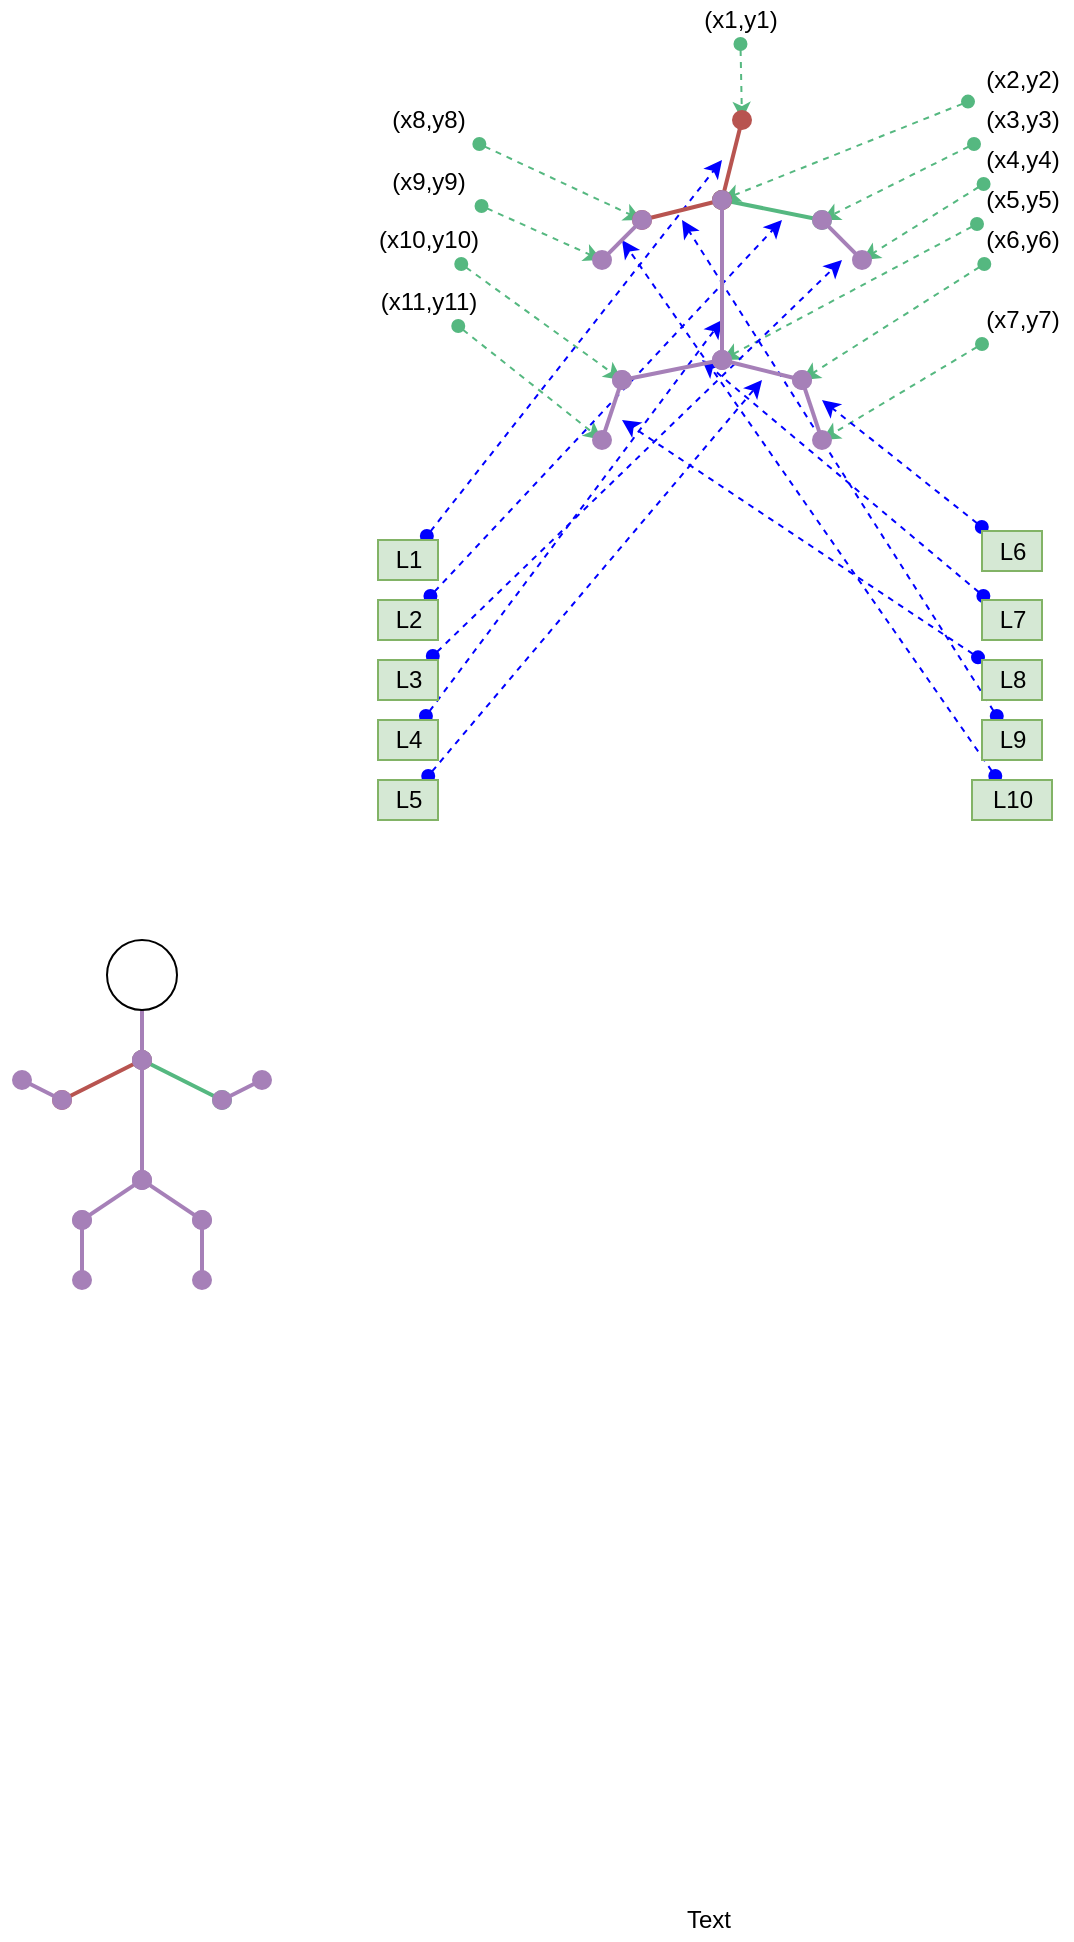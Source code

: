 <mxfile version="13.6.5">
    <diagram id="3Mlo2eFPYSynK22PyFky" name="Page-1">
        <mxGraphModel dx="1326" dy="609" grid="1" gridSize="10" guides="1" tooltips="1" connect="1" arrows="1" fold="1" page="1" pageScale="1" pageWidth="827" pageHeight="1169" math="0" shadow="0">
            <root>
                <mxCell id="0"/>
                <mxCell id="1" parent="0"/>
                <mxCell id="6qmOmNayFVmGzbX6OEdd-30" style="edgeStyle=none;rounded=0;orthogonalLoop=1;jettySize=auto;html=1;dashed=1;startArrow=oval;startFill=1;sourcePerimeterSpacing=2;endArrow=classic;endFill=1;targetPerimeterSpacing=2;strokeColor=#55B880;strokeWidth=1;" parent="1" source="6qmOmNayFVmGzbX6OEdd-15" edge="1">
                    <mxGeometry relative="1" as="geometry">
                        <mxPoint x="390" y="190" as="targetPoint"/>
                    </mxGeometry>
                </mxCell>
                <mxCell id="6qmOmNayFVmGzbX6OEdd-15" value="(x1,y1)" style="text;html=1;align=center;verticalAlign=middle;resizable=0;points=[];autosize=1;" parent="1" vertex="1">
                    <mxGeometry x="364" y="130" width="50" height="20" as="geometry"/>
                </mxCell>
                <mxCell id="6qmOmNayFVmGzbX6OEdd-37" style="edgeStyle=none;rounded=0;orthogonalLoop=1;jettySize=auto;html=1;dashed=1;startArrow=oval;startFill=1;sourcePerimeterSpacing=2;endArrow=classic;endFill=1;targetPerimeterSpacing=2;strokeColor=#55B880;strokeWidth=1;" parent="1" source="6qmOmNayFVmGzbX6OEdd-26" edge="1">
                    <mxGeometry relative="1" as="geometry">
                        <mxPoint x="330" y="320" as="targetPoint"/>
                    </mxGeometry>
                </mxCell>
                <mxCell id="6qmOmNayFVmGzbX6OEdd-26" value="(x10,y10)" style="text;html=1;align=center;verticalAlign=middle;resizable=0;points=[];autosize=1;" parent="1" vertex="1">
                    <mxGeometry x="198" y="240" width="70" height="20" as="geometry"/>
                </mxCell>
                <mxCell id="6qmOmNayFVmGzbX6OEdd-25" style="edgeStyle=none;rounded=0;orthogonalLoop=1;jettySize=auto;html=1;startArrow=oval;startFill=1;sourcePerimeterSpacing=2;endArrow=classic;endFill=1;targetPerimeterSpacing=2;strokeColor=#55B880;strokeWidth=1;dashed=1;" parent="1" source="6qmOmNayFVmGzbX6OEdd-16" edge="1">
                    <mxGeometry relative="1" as="geometry">
                        <mxPoint x="380" y="230" as="targetPoint"/>
                    </mxGeometry>
                </mxCell>
                <mxCell id="6qmOmNayFVmGzbX6OEdd-16" value="(x2,y2)" style="text;html=1;align=center;verticalAlign=middle;resizable=0;points=[];autosize=1;" parent="1" vertex="1">
                    <mxGeometry x="505" y="160" width="50" height="20" as="geometry"/>
                </mxCell>
                <mxCell id="6qmOmNayFVmGzbX6OEdd-28" style="edgeStyle=none;rounded=0;orthogonalLoop=1;jettySize=auto;html=1;dashed=1;startArrow=oval;startFill=1;sourcePerimeterSpacing=2;endArrow=classic;endFill=1;targetPerimeterSpacing=2;strokeColor=#55B880;strokeWidth=1;" parent="1" source="6qmOmNayFVmGzbX6OEdd-17" edge="1">
                    <mxGeometry relative="1" as="geometry">
                        <mxPoint x="430" y="240" as="targetPoint"/>
                    </mxGeometry>
                </mxCell>
                <mxCell id="6qmOmNayFVmGzbX6OEdd-17" value="(x3,y3)" style="text;html=1;align=center;verticalAlign=middle;resizable=0;points=[];autosize=1;" parent="1" vertex="1">
                    <mxGeometry x="505" y="180" width="50" height="20" as="geometry"/>
                </mxCell>
                <mxCell id="6qmOmNayFVmGzbX6OEdd-29" style="edgeStyle=none;rounded=0;orthogonalLoop=1;jettySize=auto;html=1;dashed=1;startArrow=oval;startFill=1;sourcePerimeterSpacing=2;endArrow=classic;endFill=1;targetPerimeterSpacing=2;strokeColor=#55B880;strokeWidth=1;" parent="1" source="6qmOmNayFVmGzbX6OEdd-18" edge="1">
                    <mxGeometry relative="1" as="geometry">
                        <mxPoint x="450" y="260" as="targetPoint"/>
                    </mxGeometry>
                </mxCell>
                <mxCell id="6qmOmNayFVmGzbX6OEdd-18" value="(x4,y4)" style="text;html=1;align=center;verticalAlign=middle;resizable=0;points=[];autosize=1;" parent="1" vertex="1">
                    <mxGeometry x="505" y="200" width="50" height="20" as="geometry"/>
                </mxCell>
                <mxCell id="6qmOmNayFVmGzbX6OEdd-31" style="edgeStyle=none;rounded=0;orthogonalLoop=1;jettySize=auto;html=1;dashed=1;startArrow=oval;startFill=1;sourcePerimeterSpacing=2;endArrow=classic;endFill=1;targetPerimeterSpacing=2;strokeColor=#55B880;strokeWidth=1;" parent="1" source="6qmOmNayFVmGzbX6OEdd-19" edge="1">
                    <mxGeometry relative="1" as="geometry">
                        <mxPoint x="380" y="310" as="targetPoint"/>
                    </mxGeometry>
                </mxCell>
                <mxCell id="6qmOmNayFVmGzbX6OEdd-19" value="(x5,y5)" style="text;html=1;align=center;verticalAlign=middle;resizable=0;points=[];autosize=1;" parent="1" vertex="1">
                    <mxGeometry x="505" y="220" width="50" height="20" as="geometry"/>
                </mxCell>
                <mxCell id="6qmOmNayFVmGzbX6OEdd-32" style="edgeStyle=none;rounded=0;orthogonalLoop=1;jettySize=auto;html=1;dashed=1;startArrow=oval;startFill=1;sourcePerimeterSpacing=2;endArrow=classic;endFill=1;targetPerimeterSpacing=2;strokeColor=#55B880;strokeWidth=1;" parent="1" source="6qmOmNayFVmGzbX6OEdd-20" edge="1">
                    <mxGeometry relative="1" as="geometry">
                        <mxPoint x="420" y="320" as="targetPoint"/>
                    </mxGeometry>
                </mxCell>
                <mxCell id="6qmOmNayFVmGzbX6OEdd-20" value="(x6,y6)" style="text;html=1;align=center;verticalAlign=middle;resizable=0;points=[];autosize=1;" parent="1" vertex="1">
                    <mxGeometry x="505" y="240" width="50" height="20" as="geometry"/>
                </mxCell>
                <mxCell id="6qmOmNayFVmGzbX6OEdd-33" style="edgeStyle=none;rounded=0;orthogonalLoop=1;jettySize=auto;html=1;dashed=1;startArrow=oval;startFill=1;sourcePerimeterSpacing=2;endArrow=classic;endFill=1;targetPerimeterSpacing=2;strokeColor=#55B880;strokeWidth=1;" parent="1" source="6qmOmNayFVmGzbX6OEdd-21" edge="1">
                    <mxGeometry relative="1" as="geometry">
                        <mxPoint x="430" y="350" as="targetPoint"/>
                    </mxGeometry>
                </mxCell>
                <mxCell id="6qmOmNayFVmGzbX6OEdd-21" value="(x7,y7)" style="text;html=1;align=center;verticalAlign=middle;resizable=0;points=[];autosize=1;" parent="1" vertex="1">
                    <mxGeometry x="505" y="280" width="50" height="20" as="geometry"/>
                </mxCell>
                <mxCell id="6qmOmNayFVmGzbX6OEdd-34" style="edgeStyle=none;rounded=0;orthogonalLoop=1;jettySize=auto;html=1;dashed=1;startArrow=oval;startFill=1;sourcePerimeterSpacing=2;endArrow=classic;endFill=1;targetPerimeterSpacing=2;strokeColor=#55B880;strokeWidth=1;" parent="1" source="6qmOmNayFVmGzbX6OEdd-22" edge="1">
                    <mxGeometry relative="1" as="geometry">
                        <mxPoint x="340" y="240" as="targetPoint"/>
                    </mxGeometry>
                </mxCell>
                <mxCell id="6qmOmNayFVmGzbX6OEdd-22" value="(x8,y8)" style="text;html=1;align=center;verticalAlign=middle;resizable=0;points=[];autosize=1;" parent="1" vertex="1">
                    <mxGeometry x="208" y="180" width="50" height="20" as="geometry"/>
                </mxCell>
                <mxCell id="6qmOmNayFVmGzbX6OEdd-36" style="edgeStyle=none;rounded=0;orthogonalLoop=1;jettySize=auto;html=1;dashed=1;startArrow=oval;startFill=1;sourcePerimeterSpacing=2;endArrow=classic;endFill=1;targetPerimeterSpacing=2;strokeColor=#55B880;strokeWidth=1;" parent="1" source="6qmOmNayFVmGzbX6OEdd-23" edge="1">
                    <mxGeometry relative="1" as="geometry">
                        <mxPoint x="320.0" y="260" as="targetPoint"/>
                    </mxGeometry>
                </mxCell>
                <mxCell id="6qmOmNayFVmGzbX6OEdd-23" value="(x9,y9)" style="text;html=1;align=center;verticalAlign=middle;resizable=0;points=[];autosize=1;" parent="1" vertex="1">
                    <mxGeometry x="208" y="211" width="50" height="20" as="geometry"/>
                </mxCell>
                <mxCell id="6qmOmNayFVmGzbX6OEdd-39" style="edgeStyle=none;rounded=0;orthogonalLoop=1;jettySize=auto;html=1;dashed=1;startArrow=oval;startFill=1;sourcePerimeterSpacing=2;endArrow=classic;endFill=1;targetPerimeterSpacing=2;strokeColor=#55B880;strokeWidth=1;" parent="1" source="6qmOmNayFVmGzbX6OEdd-38" edge="1">
                    <mxGeometry relative="1" as="geometry">
                        <mxPoint x="320.0" y="350" as="targetPoint"/>
                    </mxGeometry>
                </mxCell>
                <mxCell id="6qmOmNayFVmGzbX6OEdd-38" value="(x11,y11)" style="text;html=1;align=center;verticalAlign=middle;resizable=0;points=[];autosize=1;" parent="1" vertex="1">
                    <mxGeometry x="203" y="271" width="60" height="20" as="geometry"/>
                </mxCell>
                <mxCell id="6qmOmNayFVmGzbX6OEdd-41" style="edgeStyle=none;rounded=0;orthogonalLoop=1;jettySize=auto;html=1;dashed=1;startArrow=oval;startFill=1;sourcePerimeterSpacing=2;endArrow=classic;endFill=1;targetPerimeterSpacing=2;strokeColor=#0000FF;strokeWidth=1;" parent="1" source="6qmOmNayFVmGzbX6OEdd-40" edge="1">
                    <mxGeometry relative="1" as="geometry">
                        <mxPoint x="380" y="210" as="targetPoint"/>
                    </mxGeometry>
                </mxCell>
                <mxCell id="6qmOmNayFVmGzbX6OEdd-40" value="L1" style="text;html=1;align=center;verticalAlign=middle;resizable=0;points=[];autosize=1;fillColor=#d5e8d4;strokeColor=#82b366;" parent="1" vertex="1">
                    <mxGeometry x="208" y="400" width="30" height="20" as="geometry"/>
                </mxCell>
                <mxCell id="6qmOmNayFVmGzbX6OEdd-43" style="edgeStyle=none;rounded=0;orthogonalLoop=1;jettySize=auto;html=1;dashed=1;startArrow=oval;startFill=1;sourcePerimeterSpacing=2;endArrow=classic;endFill=1;targetPerimeterSpacing=2;strokeColor=#0000FF;strokeWidth=1;" parent="1" source="6qmOmNayFVmGzbX6OEdd-42" edge="1">
                    <mxGeometry relative="1" as="geometry">
                        <mxPoint x="410" y="240" as="targetPoint"/>
                    </mxGeometry>
                </mxCell>
                <mxCell id="6qmOmNayFVmGzbX6OEdd-42" value="L2" style="text;html=1;align=center;verticalAlign=middle;resizable=0;points=[];autosize=1;fillColor=#d5e8d4;strokeColor=#82b366;" parent="1" vertex="1">
                    <mxGeometry x="208" y="430" width="30" height="20" as="geometry"/>
                </mxCell>
                <mxCell id="6qmOmNayFVmGzbX6OEdd-56" style="edgeStyle=none;rounded=0;orthogonalLoop=1;jettySize=auto;html=1;dashed=1;startArrow=oval;startFill=1;sourcePerimeterSpacing=2;endArrow=classic;endFill=1;targetPerimeterSpacing=2;strokeColor=#0000FF;strokeWidth=1;" parent="1" source="6qmOmNayFVmGzbX6OEdd-44" edge="1">
                    <mxGeometry relative="1" as="geometry">
                        <mxPoint x="370" y="310" as="targetPoint"/>
                    </mxGeometry>
                </mxCell>
                <mxCell id="6qmOmNayFVmGzbX6OEdd-44" value="L7" style="text;html=1;align=center;verticalAlign=middle;resizable=0;points=[];autosize=1;fillColor=#d5e8d4;strokeColor=#82b366;" parent="1" vertex="1">
                    <mxGeometry x="510" y="430" width="30" height="20" as="geometry"/>
                </mxCell>
                <mxCell id="6qmOmNayFVmGzbX6OEdd-59" style="edgeStyle=none;rounded=0;orthogonalLoop=1;jettySize=auto;html=1;dashed=1;startArrow=oval;startFill=1;sourcePerimeterSpacing=2;endArrow=classic;endFill=1;targetPerimeterSpacing=2;strokeColor=#0000FF;strokeWidth=1;" parent="1" source="6qmOmNayFVmGzbX6OEdd-45" edge="1">
                    <mxGeometry relative="1" as="geometry">
                        <mxPoint x="330" y="250" as="targetPoint"/>
                    </mxGeometry>
                </mxCell>
                <mxCell id="6qmOmNayFVmGzbX6OEdd-45" value="L10" style="text;html=1;align=center;verticalAlign=middle;resizable=0;points=[];autosize=1;fillColor=#d5e8d4;strokeColor=#82b366;" parent="1" vertex="1">
                    <mxGeometry x="505" y="520" width="40" height="20" as="geometry"/>
                </mxCell>
                <mxCell id="6qmOmNayFVmGzbX6OEdd-58" style="edgeStyle=none;rounded=0;orthogonalLoop=1;jettySize=auto;html=1;dashed=1;startArrow=oval;startFill=1;sourcePerimeterSpacing=2;endArrow=classic;endFill=1;targetPerimeterSpacing=2;strokeColor=#0000FF;strokeWidth=1;" parent="1" source="6qmOmNayFVmGzbX6OEdd-46" edge="1">
                    <mxGeometry relative="1" as="geometry">
                        <mxPoint x="360" y="240" as="targetPoint"/>
                    </mxGeometry>
                </mxCell>
                <mxCell id="6qmOmNayFVmGzbX6OEdd-46" value="L9" style="text;html=1;align=center;verticalAlign=middle;resizable=0;points=[];autosize=1;fillColor=#d5e8d4;strokeColor=#82b366;" parent="1" vertex="1">
                    <mxGeometry x="510" y="490" width="30" height="20" as="geometry"/>
                </mxCell>
                <mxCell id="6qmOmNayFVmGzbX6OEdd-57" style="edgeStyle=none;rounded=0;orthogonalLoop=1;jettySize=auto;html=1;dashed=1;startArrow=oval;startFill=1;sourcePerimeterSpacing=2;endArrow=classic;endFill=1;targetPerimeterSpacing=2;strokeColor=#0000FF;strokeWidth=1;" parent="1" source="6qmOmNayFVmGzbX6OEdd-47" edge="1">
                    <mxGeometry relative="1" as="geometry">
                        <mxPoint x="330" y="340" as="targetPoint"/>
                    </mxGeometry>
                </mxCell>
                <mxCell id="6qmOmNayFVmGzbX6OEdd-47" value="L8" style="text;html=1;align=center;verticalAlign=middle;resizable=0;points=[];autosize=1;fillColor=#d5e8d4;strokeColor=#82b366;" parent="1" vertex="1">
                    <mxGeometry x="510" y="460" width="30" height="20" as="geometry"/>
                </mxCell>
                <mxCell id="6qmOmNayFVmGzbX6OEdd-53" style="edgeStyle=none;rounded=0;orthogonalLoop=1;jettySize=auto;html=1;dashed=1;startArrow=oval;startFill=1;sourcePerimeterSpacing=2;endArrow=classic;endFill=1;targetPerimeterSpacing=2;strokeColor=#0000FF;strokeWidth=1;" parent="1" source="6qmOmNayFVmGzbX6OEdd-48" edge="1">
                    <mxGeometry relative="1" as="geometry">
                        <mxPoint x="400" y="320" as="targetPoint"/>
                    </mxGeometry>
                </mxCell>
                <mxCell id="6qmOmNayFVmGzbX6OEdd-48" value="L5" style="text;html=1;align=center;verticalAlign=middle;resizable=0;points=[];autosize=1;fillColor=#d5e8d4;strokeColor=#82b366;" parent="1" vertex="1">
                    <mxGeometry x="208" y="520" width="30" height="20" as="geometry"/>
                </mxCell>
                <mxCell id="6qmOmNayFVmGzbX6OEdd-52" style="edgeStyle=none;rounded=0;orthogonalLoop=1;jettySize=auto;html=1;dashed=1;startArrow=oval;startFill=1;sourcePerimeterSpacing=2;endArrow=classic;endFill=1;targetPerimeterSpacing=2;strokeColor=#0000FF;strokeWidth=1;" parent="1" source="6qmOmNayFVmGzbX6OEdd-49" edge="1">
                    <mxGeometry relative="1" as="geometry">
                        <mxPoint x="380" y="290" as="targetPoint"/>
                    </mxGeometry>
                </mxCell>
                <mxCell id="6qmOmNayFVmGzbX6OEdd-49" value="L4" style="text;html=1;align=center;verticalAlign=middle;resizable=0;points=[];autosize=1;fillColor=#d5e8d4;strokeColor=#82b366;" parent="1" vertex="1">
                    <mxGeometry x="208" y="490" width="30" height="20" as="geometry"/>
                </mxCell>
                <mxCell id="6qmOmNayFVmGzbX6OEdd-51" style="edgeStyle=none;rounded=0;orthogonalLoop=1;jettySize=auto;html=1;dashed=1;startArrow=oval;startFill=1;sourcePerimeterSpacing=2;endArrow=classic;endFill=1;targetPerimeterSpacing=2;strokeColor=#0000FF;strokeWidth=1;" parent="1" source="6qmOmNayFVmGzbX6OEdd-50" edge="1">
                    <mxGeometry relative="1" as="geometry">
                        <mxPoint x="440" y="260" as="targetPoint"/>
                    </mxGeometry>
                </mxCell>
                <mxCell id="6qmOmNayFVmGzbX6OEdd-50" value="L3" style="text;html=1;align=center;verticalAlign=middle;resizable=0;points=[];autosize=1;fillColor=#d5e8d4;strokeColor=#82b366;" parent="1" vertex="1">
                    <mxGeometry x="208" y="460" width="30" height="20" as="geometry"/>
                </mxCell>
                <mxCell id="6qmOmNayFVmGzbX6OEdd-55" style="edgeStyle=none;rounded=0;orthogonalLoop=1;jettySize=auto;html=1;dashed=1;startArrow=oval;startFill=1;sourcePerimeterSpacing=2;endArrow=classic;endFill=1;targetPerimeterSpacing=2;strokeColor=#0000FF;strokeWidth=1;" parent="1" source="6qmOmNayFVmGzbX6OEdd-54" edge="1">
                    <mxGeometry relative="1" as="geometry">
                        <mxPoint x="430" y="330" as="targetPoint"/>
                    </mxGeometry>
                </mxCell>
                <mxCell id="6qmOmNayFVmGzbX6OEdd-54" value="L6" style="text;html=1;align=center;verticalAlign=middle;resizable=0;points=[];autosize=1;fillColor=#d5e8d4;strokeColor=#82b366;" parent="1" vertex="1">
                    <mxGeometry x="510" y="395.5" width="30" height="20" as="geometry"/>
                </mxCell>
                <mxCell id="6qmOmNayFVmGzbX6OEdd-164" value="Text" style="text;html=1;align=center;verticalAlign=middle;resizable=0;points=[];autosize=1;" parent="1" vertex="1">
                    <mxGeometry x="353" y="1080" width="40" height="20" as="geometry"/>
                </mxCell>
                <mxCell id="6qmOmNayFVmGzbX6OEdd-237" value="" style="group" parent="1" vertex="1" connectable="0">
                    <mxGeometry x="320" y="190" width="130" height="160" as="geometry"/>
                </mxCell>
                <mxCell id="6qmOmNayFVmGzbX6OEdd-4" value="" style="endArrow=oval;html=1;fillColor=#f8cecc;strokeColor=#b85450;startArrow=oval;startFill=1;endFill=1;strokeWidth=2;targetPerimeterSpacing=4;sourcePerimeterSpacing=4;startSize=8;endSize=8;" parent="6qmOmNayFVmGzbX6OEdd-237" edge="1">
                    <mxGeometry width="50" height="50" relative="1" as="geometry">
                        <mxPoint x="60" y="40" as="sourcePoint"/>
                        <mxPoint x="70" as="targetPoint"/>
                    </mxGeometry>
                </mxCell>
                <mxCell id="6qmOmNayFVmGzbX6OEdd-5" value="" style="endArrow=oval;html=1;fillColor=#f8cecc;strokeColor=#55B880;startArrow=oval;startFill=1;endFill=1;strokeWidth=2;targetPerimeterSpacing=4;sourcePerimeterSpacing=4;startSize=8;endSize=8;" parent="6qmOmNayFVmGzbX6OEdd-237" edge="1">
                    <mxGeometry width="50" height="50" relative="1" as="geometry">
                        <mxPoint x="60" y="40" as="sourcePoint"/>
                        <mxPoint x="110" y="50" as="targetPoint"/>
                    </mxGeometry>
                </mxCell>
                <mxCell id="6qmOmNayFVmGzbX6OEdd-6" value="" style="endArrow=oval;html=1;fillColor=#f8cecc;strokeColor=#A680B8;startArrow=oval;startFill=1;endFill=1;strokeWidth=2;targetPerimeterSpacing=4;sourcePerimeterSpacing=4;startSize=8;endSize=8;" parent="6qmOmNayFVmGzbX6OEdd-237" edge="1">
                    <mxGeometry width="50" height="50" relative="1" as="geometry">
                        <mxPoint x="110" y="50" as="sourcePoint"/>
                        <mxPoint x="130" y="70" as="targetPoint"/>
                    </mxGeometry>
                </mxCell>
                <mxCell id="6qmOmNayFVmGzbX6OEdd-7" value="" style="endArrow=oval;html=1;fillColor=#f8cecc;strokeColor=#b85450;startArrow=oval;startFill=1;endFill=1;movable=0;resizable=0;rotatable=0;deletable=0;editable=0;connectable=0;strokeWidth=2;targetPerimeterSpacing=4;sourcePerimeterSpacing=4;startSize=8;endSize=8;" parent="6qmOmNayFVmGzbX6OEdd-237" edge="1">
                    <mxGeometry width="50" height="50" relative="1" as="geometry">
                        <mxPoint x="60" y="40" as="sourcePoint"/>
                        <mxPoint x="20" y="50" as="targetPoint"/>
                    </mxGeometry>
                </mxCell>
                <mxCell id="6qmOmNayFVmGzbX6OEdd-8" value="" style="endArrow=oval;html=1;fillColor=#f8cecc;strokeColor=#A680B8;startArrow=oval;startFill=1;endFill=1;movable=0;resizable=0;rotatable=0;deletable=0;editable=0;connectable=0;strokeWidth=2;targetPerimeterSpacing=4;sourcePerimeterSpacing=4;startSize=8;endSize=8;" parent="6qmOmNayFVmGzbX6OEdd-237" edge="1">
                    <mxGeometry width="50" height="50" relative="1" as="geometry">
                        <mxPoint y="70" as="sourcePoint"/>
                        <mxPoint x="20" y="50" as="targetPoint"/>
                    </mxGeometry>
                </mxCell>
                <mxCell id="6qmOmNayFVmGzbX6OEdd-9" value="" style="endArrow=oval;html=1;fillColor=#f8cecc;strokeColor=#A680B8;startArrow=oval;startFill=1;endFill=1;movable=0;resizable=0;rotatable=0;deletable=0;editable=0;connectable=0;strokeWidth=2;targetPerimeterSpacing=4;sourcePerimeterSpacing=4;startSize=8;endSize=8;" parent="6qmOmNayFVmGzbX6OEdd-237" edge="1">
                    <mxGeometry width="50" height="50" relative="1" as="geometry">
                        <mxPoint x="60" y="120" as="sourcePoint"/>
                        <mxPoint x="60" y="40" as="targetPoint"/>
                    </mxGeometry>
                </mxCell>
                <mxCell id="6qmOmNayFVmGzbX6OEdd-10" value="" style="endArrow=oval;html=1;fillColor=#f8cecc;strokeColor=#A680B8;startArrow=oval;startFill=1;endFill=1;movable=0;resizable=0;rotatable=0;deletable=0;editable=0;connectable=0;strokeWidth=2;targetPerimeterSpacing=4;sourcePerimeterSpacing=4;startSize=8;endSize=8;" parent="6qmOmNayFVmGzbX6OEdd-237" edge="1">
                    <mxGeometry width="50" height="50" relative="1" as="geometry">
                        <mxPoint x="10" y="130" as="sourcePoint"/>
                        <mxPoint x="60" y="120" as="targetPoint"/>
                    </mxGeometry>
                </mxCell>
                <mxCell id="6qmOmNayFVmGzbX6OEdd-11" value="" style="endArrow=oval;html=1;fillColor=#f8cecc;strokeColor=#A680B8;startArrow=oval;startFill=1;endFill=1;movable=0;resizable=0;rotatable=0;deletable=0;editable=0;connectable=0;strokeWidth=2;targetPerimeterSpacing=4;sourcePerimeterSpacing=4;startSize=8;endSize=8;" parent="6qmOmNayFVmGzbX6OEdd-237" edge="1">
                    <mxGeometry width="50" height="50" relative="1" as="geometry">
                        <mxPoint x="10" y="130" as="sourcePoint"/>
                        <mxPoint y="160" as="targetPoint"/>
                    </mxGeometry>
                </mxCell>
                <mxCell id="6qmOmNayFVmGzbX6OEdd-12" value="" style="endArrow=oval;html=1;fillColor=#f8cecc;strokeColor=#A680B8;startArrow=oval;startFill=1;endFill=1;movable=0;resizable=0;rotatable=0;deletable=0;editable=0;connectable=0;strokeWidth=2;targetPerimeterSpacing=4;sourcePerimeterSpacing=4;startSize=8;endSize=8;" parent="6qmOmNayFVmGzbX6OEdd-237" edge="1">
                    <mxGeometry width="50" height="50" relative="1" as="geometry">
                        <mxPoint x="100" y="130" as="sourcePoint"/>
                        <mxPoint x="60" y="120" as="targetPoint"/>
                    </mxGeometry>
                </mxCell>
                <mxCell id="6qmOmNayFVmGzbX6OEdd-13" value="" style="endArrow=oval;html=1;fillColor=#f8cecc;strokeColor=#A680B8;startArrow=oval;startFill=1;endFill=1;movable=0;resizable=0;rotatable=0;deletable=0;editable=0;connectable=0;strokeWidth=2;targetPerimeterSpacing=4;sourcePerimeterSpacing=4;startSize=8;endSize=8;" parent="6qmOmNayFVmGzbX6OEdd-237" edge="1">
                    <mxGeometry width="50" height="50" relative="1" as="geometry">
                        <mxPoint x="100" y="130" as="sourcePoint"/>
                        <mxPoint x="110" y="160" as="targetPoint"/>
                    </mxGeometry>
                </mxCell>
                <mxCell id="2" value="" style="group" vertex="1" connectable="0" parent="1">
                    <mxGeometry x="30" y="630" width="120" height="140" as="geometry"/>
                </mxCell>
                <mxCell id="6qmOmNayFVmGzbX6OEdd-240" value="" style="endArrow=oval;html=1;fillColor=#f8cecc;strokeColor=#55B880;startArrow=oval;startFill=1;endFill=1;strokeWidth=2;targetPerimeterSpacing=4;sourcePerimeterSpacing=4;startSize=8;endSize=8;" parent="2" edge="1">
                    <mxGeometry width="50" height="50" relative="1" as="geometry">
                        <mxPoint x="59.998" y="30" as="sourcePoint"/>
                        <mxPoint x="100" y="50" as="targetPoint"/>
                    </mxGeometry>
                </mxCell>
                <mxCell id="6qmOmNayFVmGzbX6OEdd-241" value="" style="endArrow=oval;html=1;fillColor=#f8cecc;strokeColor=#A680B8;startArrow=oval;startFill=1;endFill=1;strokeWidth=2;targetPerimeterSpacing=4;sourcePerimeterSpacing=4;startSize=8;endSize=8;" parent="2" edge="1">
                    <mxGeometry width="50" height="50" relative="1" as="geometry">
                        <mxPoint x="120" y="40" as="sourcePoint"/>
                        <mxPoint x="100" y="50" as="targetPoint"/>
                    </mxGeometry>
                </mxCell>
                <mxCell id="6qmOmNayFVmGzbX6OEdd-242" value="" style="endArrow=oval;html=1;fillColor=#f8cecc;strokeColor=#b85450;startArrow=oval;startFill=1;endFill=1;movable=0;resizable=0;rotatable=0;deletable=0;editable=0;connectable=0;strokeWidth=2;targetPerimeterSpacing=4;sourcePerimeterSpacing=4;startSize=8;endSize=8;" parent="2" edge="1">
                    <mxGeometry width="50" height="50" relative="1" as="geometry">
                        <mxPoint x="60" y="30" as="sourcePoint"/>
                        <mxPoint x="20" y="50" as="targetPoint"/>
                    </mxGeometry>
                </mxCell>
                <mxCell id="6qmOmNayFVmGzbX6OEdd-243" value="" style="endArrow=oval;html=1;fillColor=#f8cecc;strokeColor=#A680B8;startArrow=oval;startFill=1;endFill=1;movable=0;resizable=0;rotatable=0;deletable=0;editable=0;connectable=0;strokeWidth=2;targetPerimeterSpacing=4;sourcePerimeterSpacing=4;startSize=8;endSize=8;" parent="2" edge="1">
                    <mxGeometry width="50" height="50" relative="1" as="geometry">
                        <mxPoint y="40" as="sourcePoint"/>
                        <mxPoint x="20" y="50" as="targetPoint"/>
                    </mxGeometry>
                </mxCell>
                <mxCell id="6qmOmNayFVmGzbX6OEdd-244" value="" style="endArrow=oval;html=1;fillColor=#f8cecc;strokeColor=#A680B8;startArrow=oval;startFill=1;endFill=1;movable=0;resizable=0;rotatable=0;deletable=0;editable=0;connectable=0;strokeWidth=2;targetPerimeterSpacing=4;sourcePerimeterSpacing=4;startSize=8;endSize=8;" parent="2" edge="1">
                    <mxGeometry width="50" height="50" relative="1" as="geometry">
                        <mxPoint x="60" y="90" as="sourcePoint"/>
                        <mxPoint x="60" y="30" as="targetPoint"/>
                    </mxGeometry>
                </mxCell>
                <mxCell id="6qmOmNayFVmGzbX6OEdd-245" value="" style="endArrow=oval;html=1;fillColor=#f8cecc;strokeColor=#A680B8;startArrow=oval;startFill=1;endFill=1;movable=0;resizable=0;rotatable=0;deletable=0;editable=0;connectable=0;strokeWidth=2;targetPerimeterSpacing=4;sourcePerimeterSpacing=4;startSize=8;endSize=8;" parent="2" edge="1">
                    <mxGeometry width="50" height="50" relative="1" as="geometry">
                        <mxPoint x="30" y="110" as="sourcePoint"/>
                        <mxPoint x="60" y="90" as="targetPoint"/>
                    </mxGeometry>
                </mxCell>
                <mxCell id="6qmOmNayFVmGzbX6OEdd-246" value="" style="endArrow=oval;html=1;fillColor=#f8cecc;strokeColor=#A680B8;startArrow=oval;startFill=1;endFill=1;movable=0;resizable=0;rotatable=0;deletable=0;editable=0;connectable=0;strokeWidth=2;targetPerimeterSpacing=4;sourcePerimeterSpacing=4;startSize=8;endSize=8;" parent="2" edge="1">
                    <mxGeometry width="50" height="50" relative="1" as="geometry">
                        <mxPoint x="30" y="110" as="sourcePoint"/>
                        <mxPoint x="30" y="140" as="targetPoint"/>
                    </mxGeometry>
                </mxCell>
                <mxCell id="6qmOmNayFVmGzbX6OEdd-247" value="" style="endArrow=oval;html=1;fillColor=#f8cecc;strokeColor=#A680B8;startArrow=oval;startFill=1;endFill=1;movable=0;resizable=0;rotatable=0;deletable=0;editable=0;connectable=0;strokeWidth=2;targetPerimeterSpacing=4;sourcePerimeterSpacing=4;startSize=8;endSize=8;" parent="2" edge="1">
                    <mxGeometry width="50" height="50" relative="1" as="geometry">
                        <mxPoint x="90" y="110" as="sourcePoint"/>
                        <mxPoint x="60" y="90" as="targetPoint"/>
                    </mxGeometry>
                </mxCell>
                <mxCell id="6qmOmNayFVmGzbX6OEdd-248" value="" style="endArrow=oval;html=1;fillColor=#f8cecc;strokeColor=#A680B8;startArrow=oval;startFill=1;endFill=1;movable=0;resizable=0;rotatable=0;deletable=0;editable=0;connectable=0;strokeWidth=2;targetPerimeterSpacing=4;sourcePerimeterSpacing=4;startSize=8;endSize=8;" parent="2" edge="1">
                    <mxGeometry width="50" height="50" relative="1" as="geometry">
                        <mxPoint x="90" y="110" as="sourcePoint"/>
                        <mxPoint x="90" y="140" as="targetPoint"/>
                    </mxGeometry>
                </mxCell>
                <mxCell id="zmI7ZsUh0PBgTFGTbGeC-2" value="" style="endArrow=oval;html=1;fillColor=#f8cecc;strokeColor=#A680B8;startArrow=oval;startFill=1;endFill=1;strokeWidth=2;targetPerimeterSpacing=4;sourcePerimeterSpacing=4;startSize=8;endSize=8;" parent="2" edge="1">
                    <mxGeometry width="50" height="50" relative="1" as="geometry">
                        <mxPoint x="60" y="30" as="sourcePoint"/>
                        <mxPoint x="60" as="targetPoint"/>
                    </mxGeometry>
                </mxCell>
                <mxCell id="25" value="" style="ellipse;whiteSpace=wrap;html=1;aspect=fixed;" vertex="1" parent="1">
                    <mxGeometry x="72.5" y="600" width="35" height="35" as="geometry"/>
                </mxCell>
            </root>
        </mxGraphModel>
    </diagram>
</mxfile>